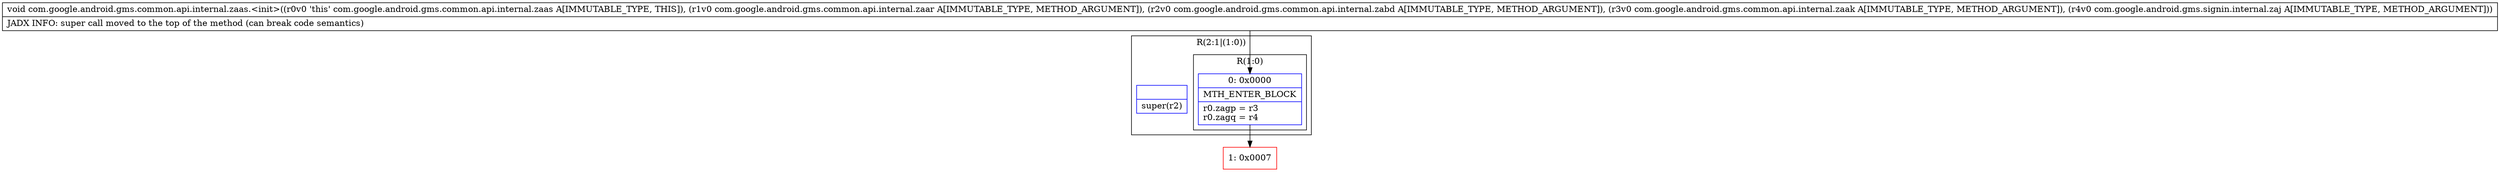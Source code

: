 digraph "CFG forcom.google.android.gms.common.api.internal.zaas.\<init\>(Lcom\/google\/android\/gms\/common\/api\/internal\/zaar;Lcom\/google\/android\/gms\/common\/api\/internal\/zabd;Lcom\/google\/android\/gms\/common\/api\/internal\/zaak;Lcom\/google\/android\/gms\/signin\/internal\/zaj;)V" {
subgraph cluster_Region_168909984 {
label = "R(2:1|(1:0))";
node [shape=record,color=blue];
Node_InsnContainer_19845861 [shape=record,label="{|super(r2)\l}"];
subgraph cluster_Region_1969629506 {
label = "R(1:0)";
node [shape=record,color=blue];
Node_0 [shape=record,label="{0\:\ 0x0000|MTH_ENTER_BLOCK\l|r0.zagp = r3\lr0.zagq = r4\l}"];
}
}
Node_1 [shape=record,color=red,label="{1\:\ 0x0007}"];
MethodNode[shape=record,label="{void com.google.android.gms.common.api.internal.zaas.\<init\>((r0v0 'this' com.google.android.gms.common.api.internal.zaas A[IMMUTABLE_TYPE, THIS]), (r1v0 com.google.android.gms.common.api.internal.zaar A[IMMUTABLE_TYPE, METHOD_ARGUMENT]), (r2v0 com.google.android.gms.common.api.internal.zabd A[IMMUTABLE_TYPE, METHOD_ARGUMENT]), (r3v0 com.google.android.gms.common.api.internal.zaak A[IMMUTABLE_TYPE, METHOD_ARGUMENT]), (r4v0 com.google.android.gms.signin.internal.zaj A[IMMUTABLE_TYPE, METHOD_ARGUMENT]))  | JADX INFO: super call moved to the top of the method (can break code semantics)\l}"];
MethodNode -> Node_0;
Node_0 -> Node_1;
}

